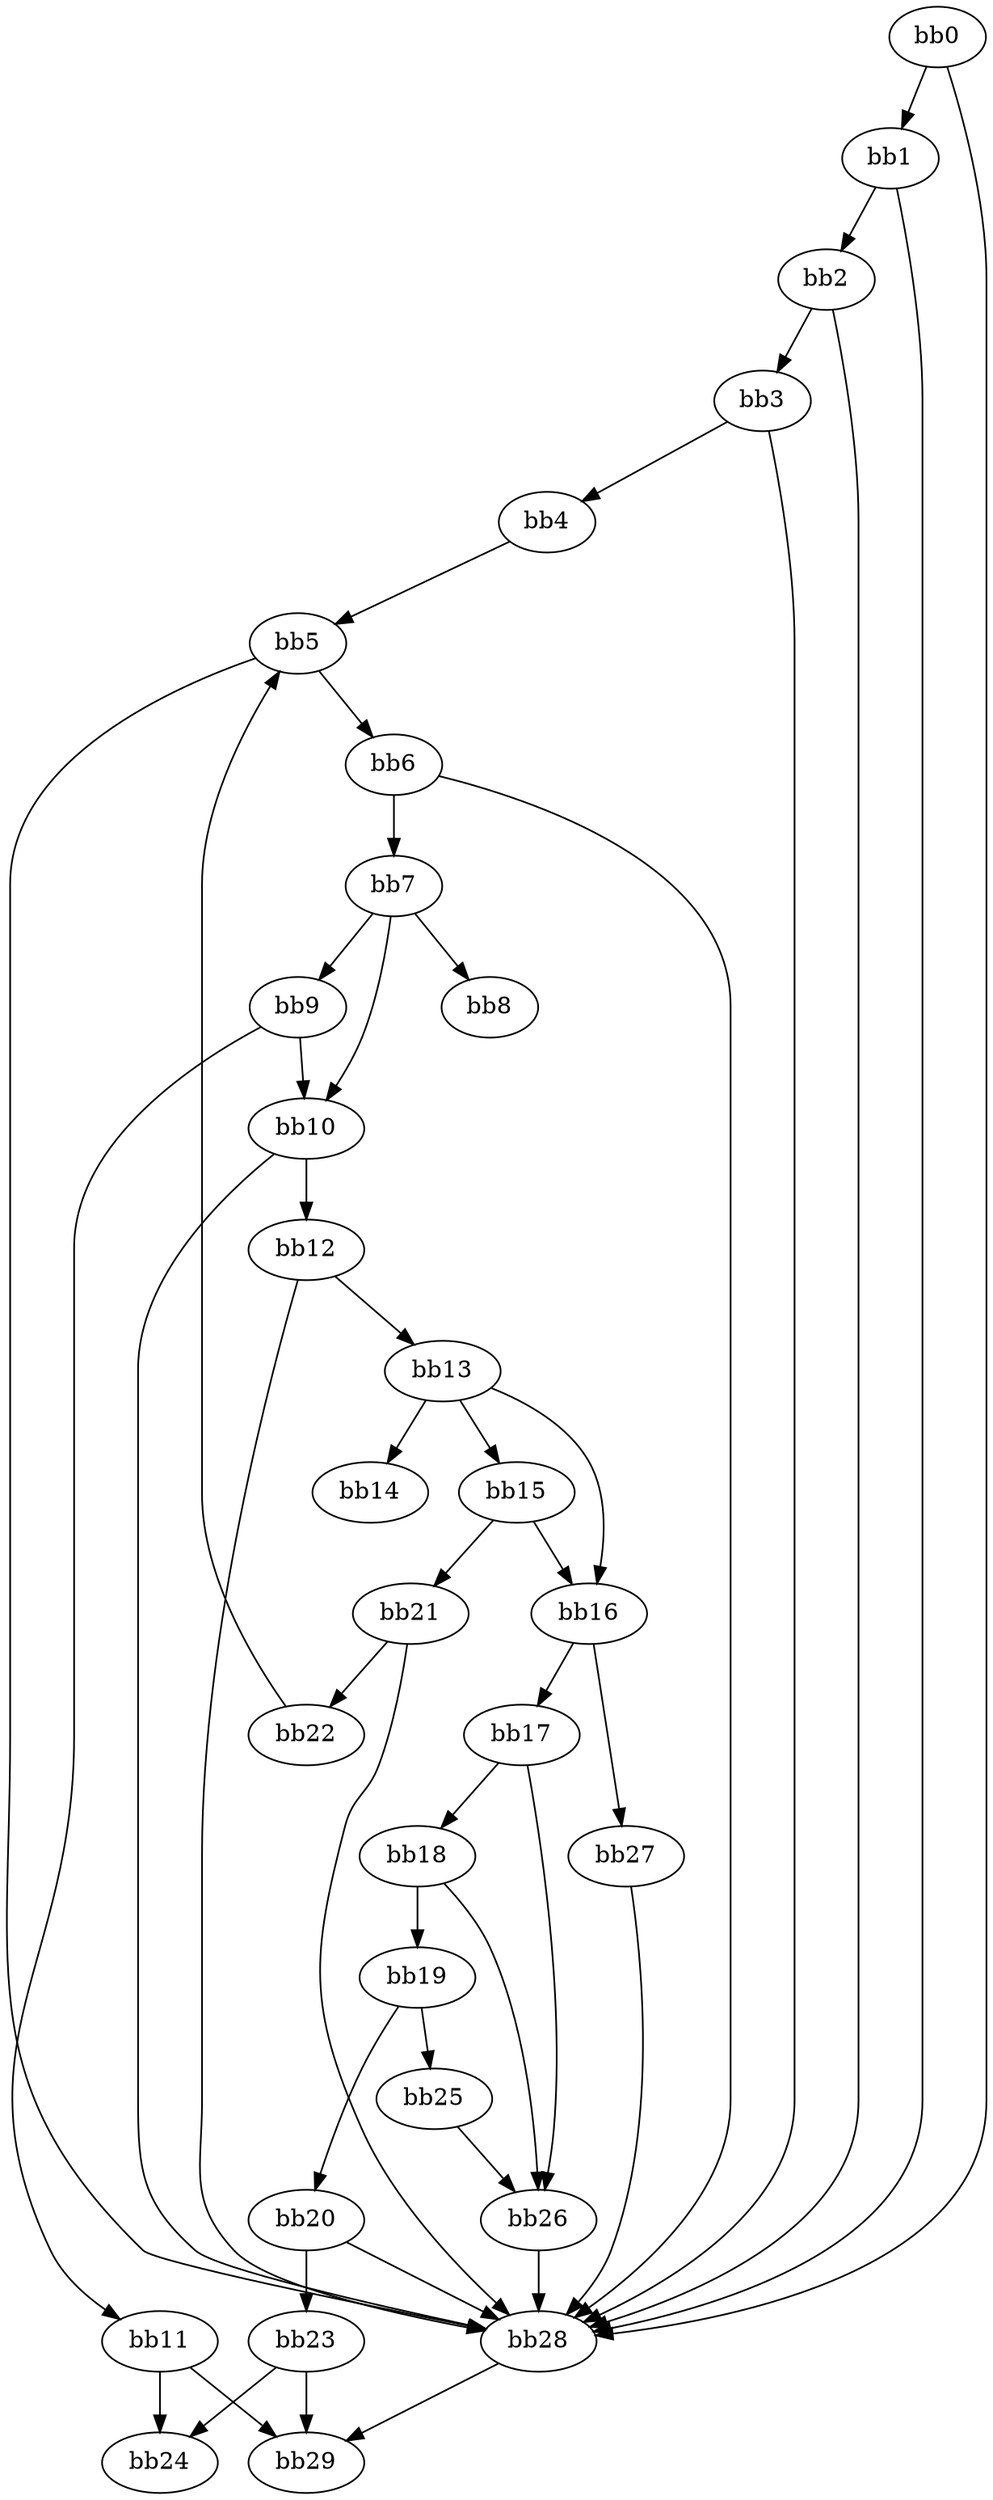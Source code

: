 digraph {
    0 [ label = "bb0\l" ]
    1 [ label = "bb1\l" ]
    2 [ label = "bb2\l" ]
    3 [ label = "bb3\l" ]
    4 [ label = "bb4\l" ]
    5 [ label = "bb5\l" ]
    6 [ label = "bb6\l" ]
    7 [ label = "bb7\l" ]
    8 [ label = "bb8\l" ]
    9 [ label = "bb9\l" ]
    10 [ label = "bb10\l" ]
    11 [ label = "bb11\l" ]
    12 [ label = "bb12\l" ]
    13 [ label = "bb13\l" ]
    14 [ label = "bb14\l" ]
    15 [ label = "bb15\l" ]
    16 [ label = "bb16\l" ]
    17 [ label = "bb17\l" ]
    18 [ label = "bb18\l" ]
    19 [ label = "bb19\l" ]
    20 [ label = "bb20\l" ]
    21 [ label = "bb21\l" ]
    22 [ label = "bb22\l" ]
    23 [ label = "bb23\l" ]
    24 [ label = "bb24\l" ]
    25 [ label = "bb25\l" ]
    26 [ label = "bb26\l" ]
    27 [ label = "bb27\l" ]
    28 [ label = "bb28\l" ]
    29 [ label = "bb29\l" ]
    0 -> 1 [ ]
    0 -> 28 [ ]
    1 -> 2 [ ]
    1 -> 28 [ ]
    2 -> 3 [ ]
    2 -> 28 [ ]
    3 -> 4 [ ]
    3 -> 28 [ ]
    4 -> 5 [ ]
    5 -> 6 [ ]
    5 -> 28 [ ]
    6 -> 7 [ ]
    6 -> 28 [ ]
    7 -> 8 [ ]
    7 -> 9 [ ]
    7 -> 10 [ ]
    9 -> 10 [ ]
    9 -> 11 [ ]
    10 -> 12 [ ]
    10 -> 28 [ ]
    11 -> 24 [ ]
    11 -> 29 [ ]
    12 -> 13 [ ]
    12 -> 28 [ ]
    13 -> 14 [ ]
    13 -> 15 [ ]
    13 -> 16 [ ]
    15 -> 16 [ ]
    15 -> 21 [ ]
    16 -> 17 [ ]
    16 -> 27 [ ]
    17 -> 18 [ ]
    17 -> 26 [ ]
    18 -> 19 [ ]
    18 -> 26 [ ]
    19 -> 20 [ ]
    19 -> 25 [ ]
    20 -> 23 [ ]
    20 -> 28 [ ]
    21 -> 22 [ ]
    21 -> 28 [ ]
    22 -> 5 [ ]
    23 -> 24 [ ]
    23 -> 29 [ ]
    25 -> 26 [ ]
    26 -> 28 [ ]
    27 -> 28 [ ]
    28 -> 29 [ ]
}

